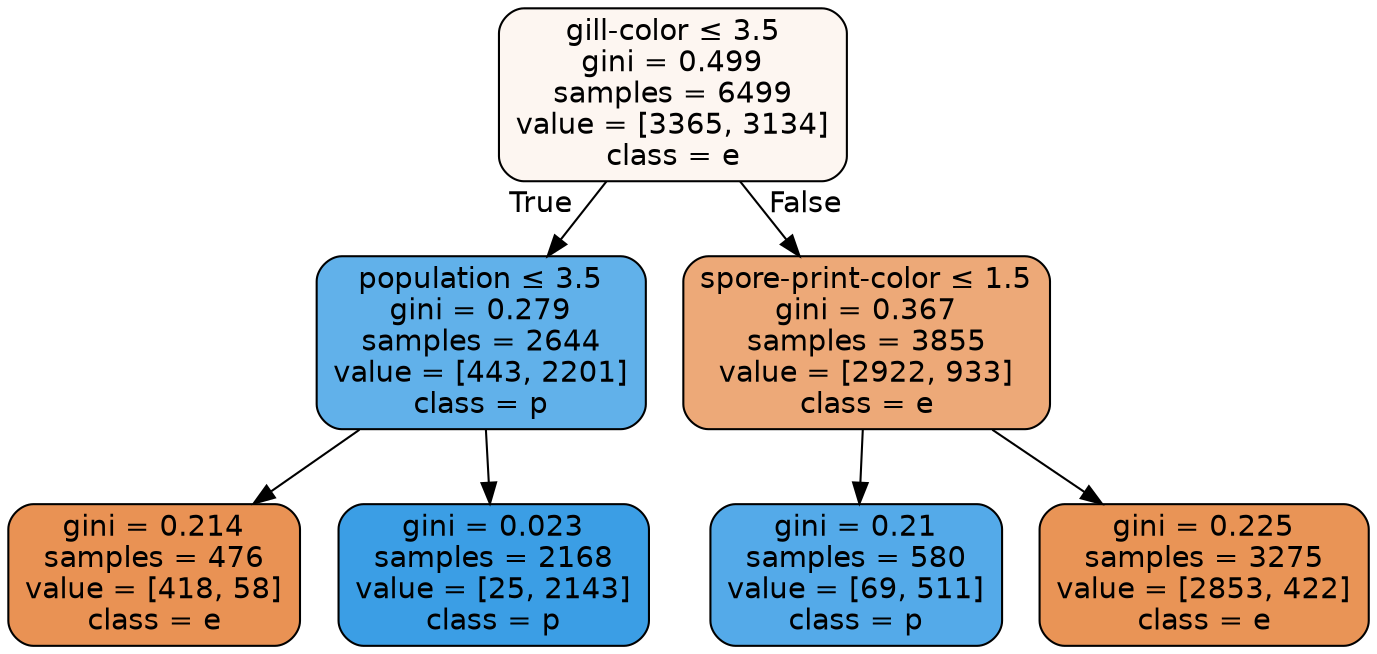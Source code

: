 digraph Tree {
node [shape=box, style="filled, rounded", color="black", fontname=helvetica] ;
edge [fontname=helvetica] ;
0 [label=<gill-color &le; 3.5<br/>gini = 0.499<br/>samples = 6499<br/>value = [3365, 3134]<br/>class = e>, fillcolor="#fdf6f1"] ;
1 [label=<population &le; 3.5<br/>gini = 0.279<br/>samples = 2644<br/>value = [443, 2201]<br/>class = p>, fillcolor="#61b1ea"] ;
0 -> 1 [labeldistance=2.5, labelangle=45, headlabel="True"] ;
2 [label=<gini = 0.214<br/>samples = 476<br/>value = [418, 58]<br/>class = e>, fillcolor="#e99254"] ;
1 -> 2 ;
3 [label=<gini = 0.023<br/>samples = 2168<br/>value = [25, 2143]<br/>class = p>, fillcolor="#3b9ee5"] ;
1 -> 3 ;
4 [label=<spore-print-color &le; 1.5<br/>gini = 0.367<br/>samples = 3855<br/>value = [2922, 933]<br/>class = e>, fillcolor="#eda978"] ;
0 -> 4 [labeldistance=2.5, labelangle=-45, headlabel="False"] ;
5 [label=<gini = 0.21<br/>samples = 580<br/>value = [69, 511]<br/>class = p>, fillcolor="#54aae9"] ;
4 -> 5 ;
6 [label=<gini = 0.225<br/>samples = 3275<br/>value = [2853, 422]<br/>class = e>, fillcolor="#e99456"] ;
4 -> 6 ;
}